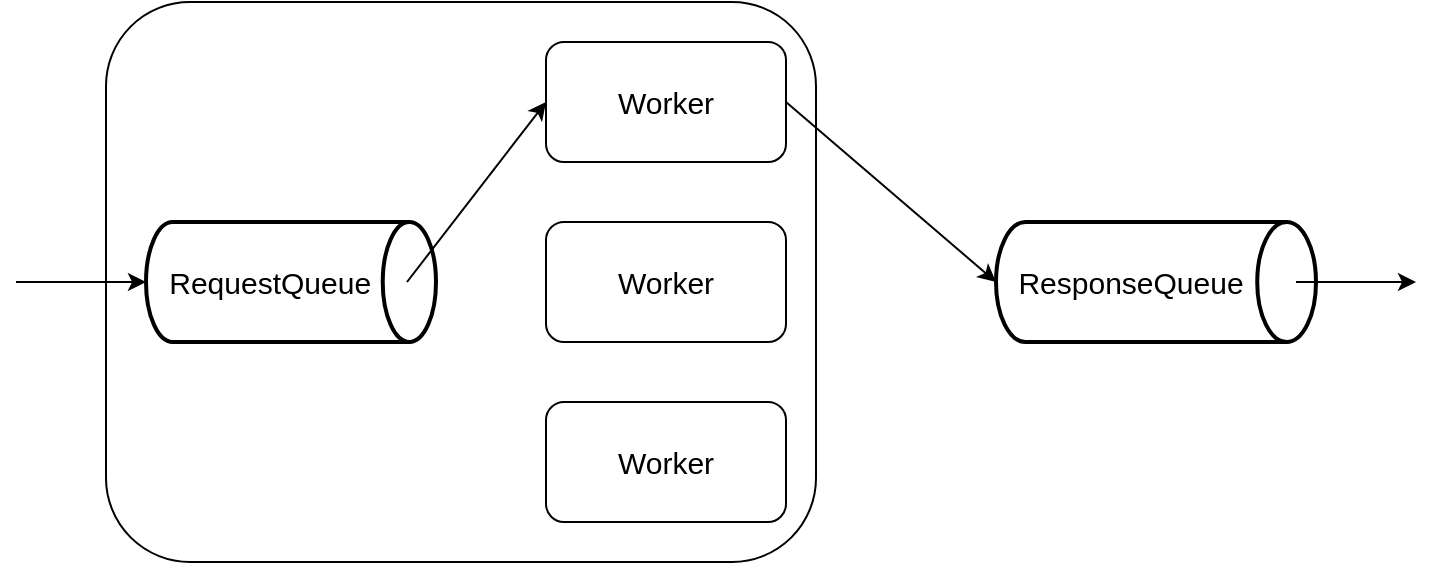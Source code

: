 <mxfile>
    <diagram name="페이지-1" id="qJgsSUgqb1jlQC-jZucj">
        <mxGraphModel dx="572" dy="668" grid="1" gridSize="10" guides="1" tooltips="1" connect="1" arrows="1" fold="1" page="1" pageScale="1" pageWidth="850" pageHeight="1100" math="0" shadow="0">
            <root>
                <mxCell id="0"/>
                <mxCell id="1" parent="0"/>
                <mxCell id="2" value="" style="rounded=1;whiteSpace=wrap;html=1;fontSize=15;fillColor=none;" parent="1" vertex="1">
                    <mxGeometry x="145" y="410" width="355" height="280" as="geometry"/>
                </mxCell>
                <mxCell id="UNXM5yMI1ZM7ZV7I5fsq-15" value="RequestQueue&amp;nbsp; &amp;nbsp; &amp;nbsp;" style="strokeWidth=2;html=1;shape=mxgraph.flowchart.direct_data;whiteSpace=wrap;fontSize=15;" parent="1" vertex="1">
                    <mxGeometry x="165" y="520" width="145" height="60" as="geometry"/>
                </mxCell>
                <mxCell id="UNXM5yMI1ZM7ZV7I5fsq-16" value="" style="endArrow=classic;html=1;rounded=0;entryX=0;entryY=0.5;entryDx=0;entryDy=0;entryPerimeter=0;fontSize=15;" parent="1" target="UNXM5yMI1ZM7ZV7I5fsq-15" edge="1">
                    <mxGeometry width="50" height="50" relative="1" as="geometry">
                        <mxPoint x="100" y="550" as="sourcePoint"/>
                        <mxPoint x="115" y="610" as="targetPoint"/>
                    </mxGeometry>
                </mxCell>
                <mxCell id="UNXM5yMI1ZM7ZV7I5fsq-17" value="Worker" style="rounded=1;whiteSpace=wrap;html=1;fontSize=15;" parent="1" vertex="1">
                    <mxGeometry x="365" y="430" width="120" height="60" as="geometry"/>
                </mxCell>
                <mxCell id="UNXM5yMI1ZM7ZV7I5fsq-18" value="" style="endArrow=classic;html=1;rounded=0;entryX=0;entryY=0.5;entryDx=0;entryDy=0;exitX=0.9;exitY=0.5;exitDx=0;exitDy=0;exitPerimeter=0;fontSize=15;" parent="1" source="UNXM5yMI1ZM7ZV7I5fsq-15" target="UNXM5yMI1ZM7ZV7I5fsq-17" edge="1">
                    <mxGeometry width="50" height="50" relative="1" as="geometry">
                        <mxPoint x="95" y="560" as="sourcePoint"/>
                        <mxPoint x="175" y="560" as="targetPoint"/>
                    </mxGeometry>
                </mxCell>
                <mxCell id="UNXM5yMI1ZM7ZV7I5fsq-19" value="Worker" style="rounded=1;whiteSpace=wrap;html=1;fontSize=15;" parent="1" vertex="1">
                    <mxGeometry x="365" y="520" width="120" height="60" as="geometry"/>
                </mxCell>
                <mxCell id="UNXM5yMI1ZM7ZV7I5fsq-20" value="Worker" style="rounded=1;whiteSpace=wrap;html=1;fontSize=15;" parent="1" vertex="1">
                    <mxGeometry x="365" y="610" width="120" height="60" as="geometry"/>
                </mxCell>
                <mxCell id="SKWY_q-Q1LM-eMBOjH63-1" value="ResponseQueue&amp;nbsp; &amp;nbsp; &amp;nbsp;&amp;nbsp;" style="strokeWidth=2;html=1;shape=mxgraph.flowchart.direct_data;whiteSpace=wrap;fontSize=15;" parent="1" vertex="1">
                    <mxGeometry x="590" y="520" width="160" height="60" as="geometry"/>
                </mxCell>
                <mxCell id="SKWY_q-Q1LM-eMBOjH63-2" value="" style="endArrow=classic;html=1;rounded=0;entryX=0;entryY=0.5;entryDx=0;entryDy=0;exitX=1;exitY=0.5;exitDx=0;exitDy=0;entryPerimeter=0;fontSize=15;" parent="1" source="UNXM5yMI1ZM7ZV7I5fsq-17" target="SKWY_q-Q1LM-eMBOjH63-1" edge="1">
                    <mxGeometry width="50" height="50" relative="1" as="geometry">
                        <mxPoint x="265" y="560" as="sourcePoint"/>
                        <mxPoint x="375" y="470" as="targetPoint"/>
                    </mxGeometry>
                </mxCell>
                <mxCell id="SKWY_q-Q1LM-eMBOjH63-3" value="" style="endArrow=classic;html=1;rounded=0;fontSize=15;" parent="1" edge="1">
                    <mxGeometry width="50" height="50" relative="1" as="geometry">
                        <mxPoint x="740" y="550" as="sourcePoint"/>
                        <mxPoint x="800" y="550" as="targetPoint"/>
                        <Array as="points"/>
                    </mxGeometry>
                </mxCell>
            </root>
        </mxGraphModel>
    </diagram>
</mxfile>